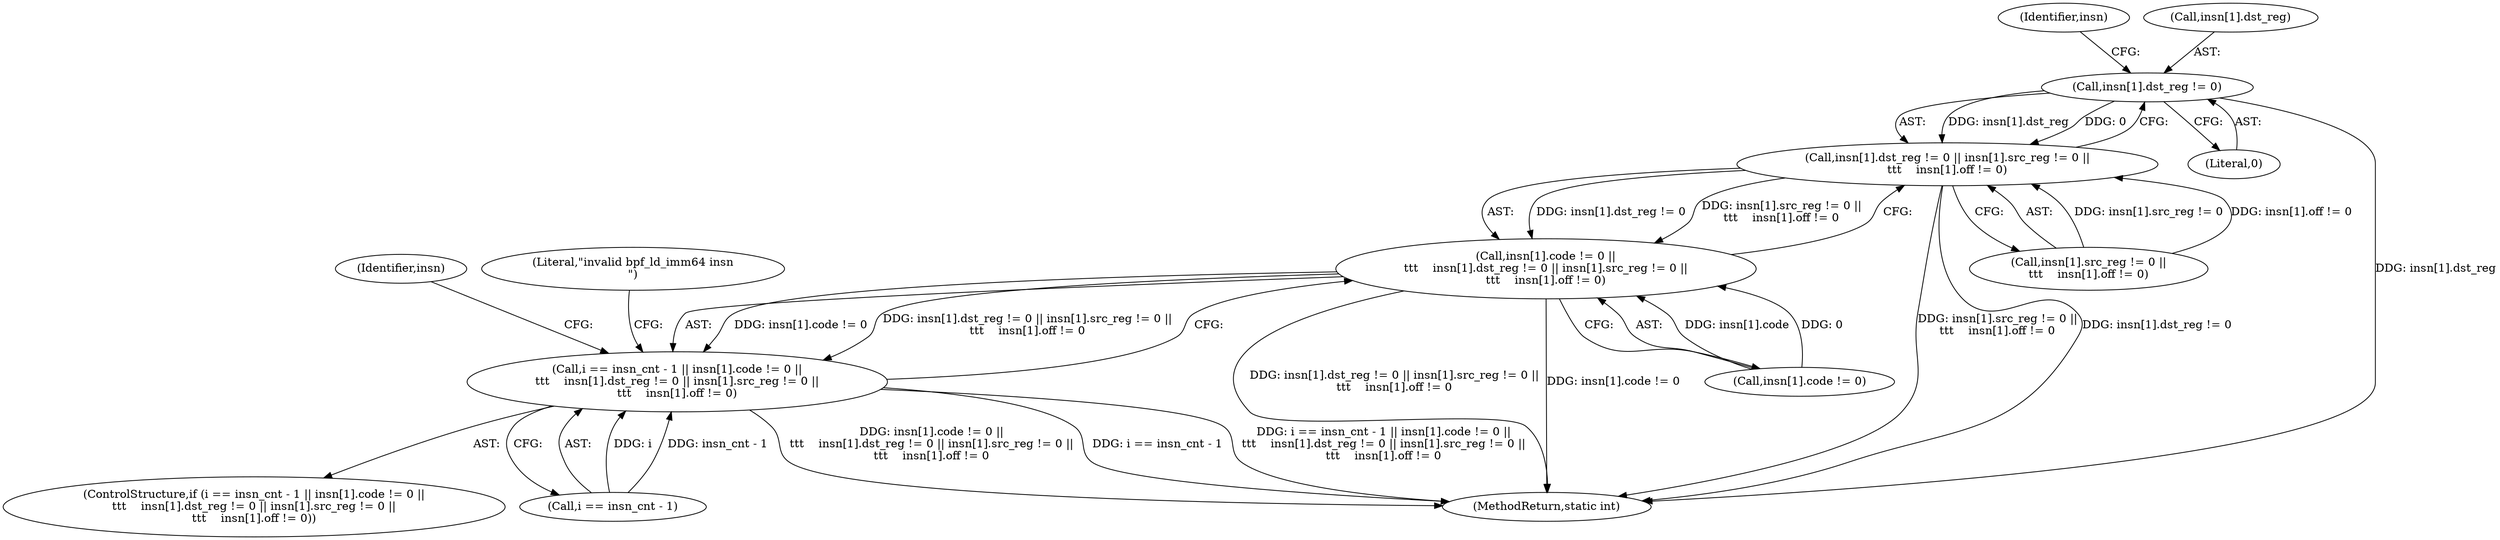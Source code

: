 digraph "0_linux_92117d8443bc5afacc8d5ba82e541946310f106e_4@pointer" {
"1000230" [label="(Call,insn[1].dst_reg != 0)"];
"1000229" [label="(Call,insn[1].dst_reg != 0 || insn[1].src_reg != 0 ||\n\t\t\t    insn[1].off != 0)"];
"1000221" [label="(Call,insn[1].code != 0 ||\n\t\t\t    insn[1].dst_reg != 0 || insn[1].src_reg != 0 ||\n\t\t\t    insn[1].off != 0)"];
"1000215" [label="(Call,i == insn_cnt - 1 || insn[1].code != 0 ||\n\t\t\t    insn[1].dst_reg != 0 || insn[1].src_reg != 0 ||\n\t\t\t    insn[1].off != 0)"];
"1000241" [label="(Identifier,insn)"];
"1000221" [label="(Call,insn[1].code != 0 ||\n\t\t\t    insn[1].dst_reg != 0 || insn[1].src_reg != 0 ||\n\t\t\t    insn[1].off != 0)"];
"1000216" [label="(Call,i == insn_cnt - 1)"];
"1000215" [label="(Call,i == insn_cnt - 1 || insn[1].code != 0 ||\n\t\t\t    insn[1].dst_reg != 0 || insn[1].src_reg != 0 ||\n\t\t\t    insn[1].off != 0)"];
"1000229" [label="(Call,insn[1].dst_reg != 0 || insn[1].src_reg != 0 ||\n\t\t\t    insn[1].off != 0)"];
"1000236" [label="(Literal,0)"];
"1000214" [label="(ControlStructure,if (i == insn_cnt - 1 || insn[1].code != 0 ||\n\t\t\t    insn[1].dst_reg != 0 || insn[1].src_reg != 0 ||\n\t\t\t    insn[1].off != 0))"];
"1000380" [label="(MethodReturn,static int)"];
"1000222" [label="(Call,insn[1].code != 0)"];
"1000230" [label="(Call,insn[1].dst_reg != 0)"];
"1000261" [label="(Identifier,insn)"];
"1000254" [label="(Literal,\"invalid bpf_ld_imm64 insn\n\")"];
"1000231" [label="(Call,insn[1].dst_reg)"];
"1000237" [label="(Call,insn[1].src_reg != 0 ||\n\t\t\t    insn[1].off != 0)"];
"1000230" -> "1000229"  [label="AST: "];
"1000230" -> "1000236"  [label="CFG: "];
"1000231" -> "1000230"  [label="AST: "];
"1000236" -> "1000230"  [label="AST: "];
"1000241" -> "1000230"  [label="CFG: "];
"1000229" -> "1000230"  [label="CFG: "];
"1000230" -> "1000380"  [label="DDG: insn[1].dst_reg"];
"1000230" -> "1000229"  [label="DDG: insn[1].dst_reg"];
"1000230" -> "1000229"  [label="DDG: 0"];
"1000229" -> "1000221"  [label="AST: "];
"1000229" -> "1000237"  [label="CFG: "];
"1000237" -> "1000229"  [label="AST: "];
"1000221" -> "1000229"  [label="CFG: "];
"1000229" -> "1000380"  [label="DDG: insn[1].src_reg != 0 ||\n\t\t\t    insn[1].off != 0"];
"1000229" -> "1000380"  [label="DDG: insn[1].dst_reg != 0"];
"1000229" -> "1000221"  [label="DDG: insn[1].dst_reg != 0"];
"1000229" -> "1000221"  [label="DDG: insn[1].src_reg != 0 ||\n\t\t\t    insn[1].off != 0"];
"1000237" -> "1000229"  [label="DDG: insn[1].src_reg != 0"];
"1000237" -> "1000229"  [label="DDG: insn[1].off != 0"];
"1000221" -> "1000215"  [label="AST: "];
"1000221" -> "1000222"  [label="CFG: "];
"1000222" -> "1000221"  [label="AST: "];
"1000215" -> "1000221"  [label="CFG: "];
"1000221" -> "1000380"  [label="DDG: insn[1].dst_reg != 0 || insn[1].src_reg != 0 ||\n\t\t\t    insn[1].off != 0"];
"1000221" -> "1000380"  [label="DDG: insn[1].code != 0"];
"1000221" -> "1000215"  [label="DDG: insn[1].code != 0"];
"1000221" -> "1000215"  [label="DDG: insn[1].dst_reg != 0 || insn[1].src_reg != 0 ||\n\t\t\t    insn[1].off != 0"];
"1000222" -> "1000221"  [label="DDG: insn[1].code"];
"1000222" -> "1000221"  [label="DDG: 0"];
"1000215" -> "1000214"  [label="AST: "];
"1000215" -> "1000216"  [label="CFG: "];
"1000216" -> "1000215"  [label="AST: "];
"1000254" -> "1000215"  [label="CFG: "];
"1000261" -> "1000215"  [label="CFG: "];
"1000215" -> "1000380"  [label="DDG: insn[1].code != 0 ||\n\t\t\t    insn[1].dst_reg != 0 || insn[1].src_reg != 0 ||\n\t\t\t    insn[1].off != 0"];
"1000215" -> "1000380"  [label="DDG: i == insn_cnt - 1"];
"1000215" -> "1000380"  [label="DDG: i == insn_cnt - 1 || insn[1].code != 0 ||\n\t\t\t    insn[1].dst_reg != 0 || insn[1].src_reg != 0 ||\n\t\t\t    insn[1].off != 0"];
"1000216" -> "1000215"  [label="DDG: i"];
"1000216" -> "1000215"  [label="DDG: insn_cnt - 1"];
}

